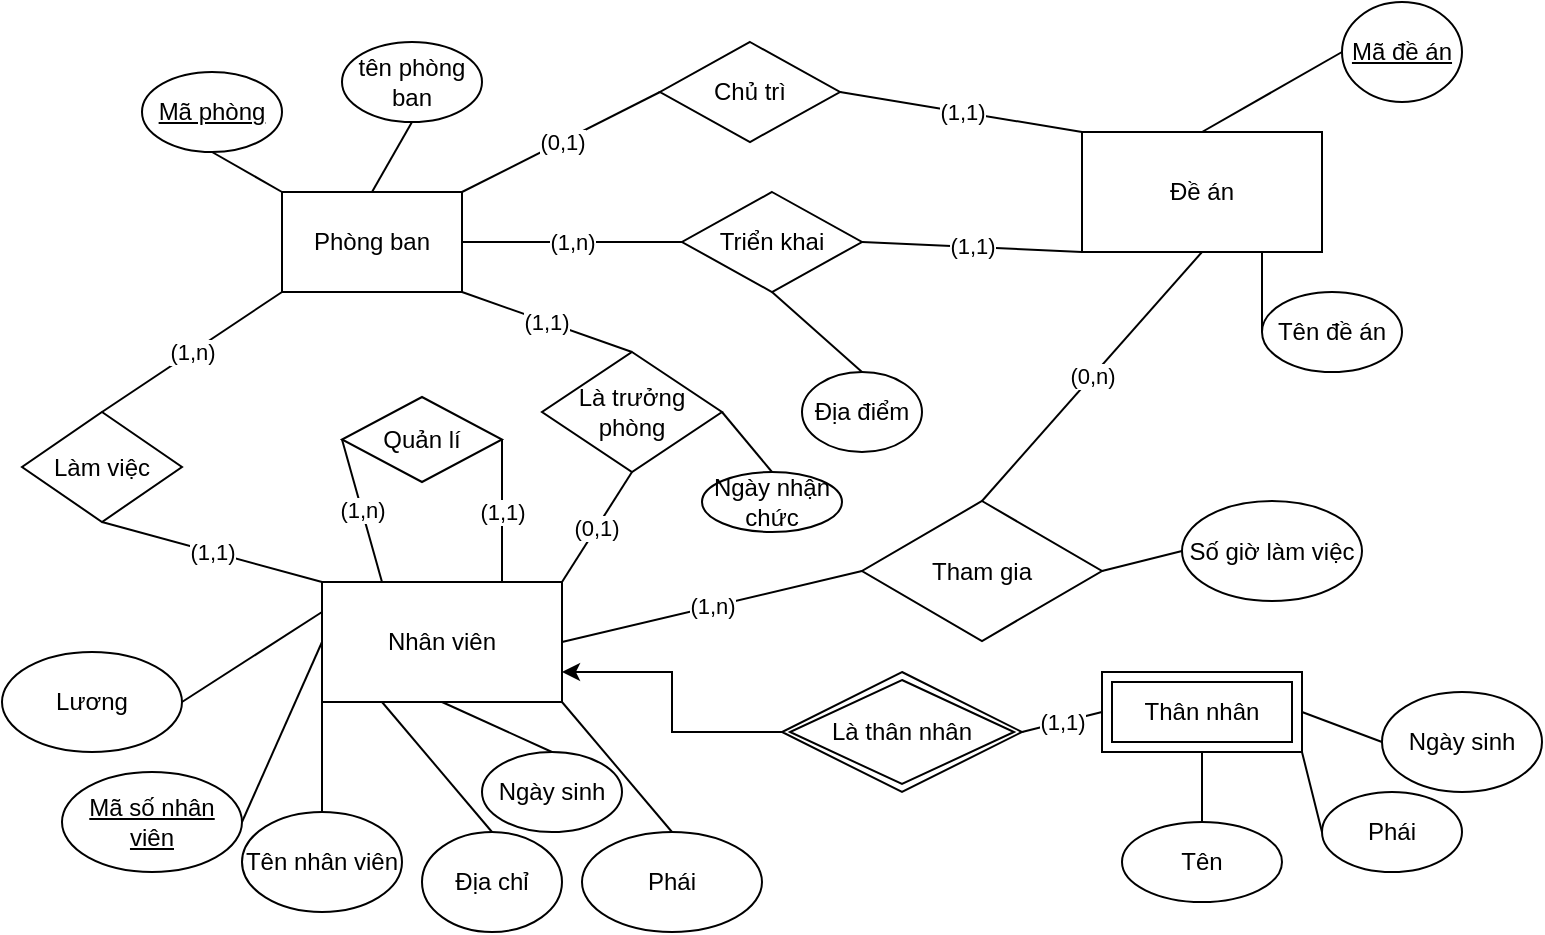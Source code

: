 <mxfile version="24.0.7" type="device">
  <diagram name="Trang-1" id="UvDl3RivTXZQpmu7C-hD">
    <mxGraphModel dx="1328" dy="493" grid="1" gridSize="10" guides="1" tooltips="1" connect="1" arrows="1" fold="1" page="1" pageScale="1" pageWidth="827" pageHeight="1169" math="0" shadow="0">
      <root>
        <mxCell id="0" />
        <mxCell id="1" parent="0" />
        <mxCell id="ZQ3H37s_ChsrPxQuk-Mt-3" value="Phòng ban" style="rounded=0;whiteSpace=wrap;html=1;" parent="1" vertex="1">
          <mxGeometry x="180" y="360" width="90" height="50" as="geometry" />
        </mxCell>
        <mxCell id="ZQ3H37s_ChsrPxQuk-Mt-4" value="Đề án" style="rounded=0;whiteSpace=wrap;html=1;" parent="1" vertex="1">
          <mxGeometry x="580" y="330" width="120" height="60" as="geometry" />
        </mxCell>
        <mxCell id="ZQ3H37s_ChsrPxQuk-Mt-5" value="Nhân viên" style="rounded=0;whiteSpace=wrap;html=1;" parent="1" vertex="1">
          <mxGeometry x="200" y="555" width="120" height="60" as="geometry" />
        </mxCell>
        <mxCell id="ZQ3H37s_ChsrPxQuk-Mt-10" value="tên phòng ban" style="ellipse;whiteSpace=wrap;html=1;" parent="1" vertex="1">
          <mxGeometry x="210" y="285" width="70" height="40" as="geometry" />
        </mxCell>
        <mxCell id="ZQ3H37s_ChsrPxQuk-Mt-11" value="&lt;u&gt;Mã phòng&lt;/u&gt;" style="ellipse;whiteSpace=wrap;html=1;" parent="1" vertex="1">
          <mxGeometry x="110" y="300" width="70" height="40" as="geometry" />
        </mxCell>
        <mxCell id="ZQ3H37s_ChsrPxQuk-Mt-15" value="" style="endArrow=none;html=1;rounded=0;exitX=0.5;exitY=0;exitDx=0;exitDy=0;entryX=0.5;entryY=1;entryDx=0;entryDy=0;" parent="1" source="ZQ3H37s_ChsrPxQuk-Mt-3" target="ZQ3H37s_ChsrPxQuk-Mt-10" edge="1">
          <mxGeometry relative="1" as="geometry">
            <mxPoint x="310" y="460" as="sourcePoint" />
            <mxPoint x="470" y="460" as="targetPoint" />
          </mxGeometry>
        </mxCell>
        <mxCell id="ZQ3H37s_ChsrPxQuk-Mt-20" value="" style="endArrow=none;html=1;rounded=0;exitX=0.5;exitY=1;exitDx=0;exitDy=0;entryX=0;entryY=0;entryDx=0;entryDy=0;" parent="1" source="ZQ3H37s_ChsrPxQuk-Mt-11" target="ZQ3H37s_ChsrPxQuk-Mt-3" edge="1">
          <mxGeometry width="50" height="50" relative="1" as="geometry">
            <mxPoint x="360" y="480" as="sourcePoint" />
            <mxPoint x="410" y="430" as="targetPoint" />
          </mxGeometry>
        </mxCell>
        <mxCell id="ZQ3H37s_ChsrPxQuk-Mt-22" value="Tên đề án" style="ellipse;whiteSpace=wrap;html=1;" parent="1" vertex="1">
          <mxGeometry x="670" y="410" width="70" height="40" as="geometry" />
        </mxCell>
        <mxCell id="ZQ3H37s_ChsrPxQuk-Mt-23" value="&lt;u&gt;Mã đề án&lt;/u&gt;" style="ellipse;whiteSpace=wrap;html=1;" parent="1" vertex="1">
          <mxGeometry x="710" y="265" width="60" height="50" as="geometry" />
        </mxCell>
        <mxCell id="ZQ3H37s_ChsrPxQuk-Mt-24" value="" style="endArrow=none;html=1;rounded=0;entryX=0.5;entryY=0;entryDx=0;entryDy=0;exitX=0;exitY=0.5;exitDx=0;exitDy=0;" parent="1" source="ZQ3H37s_ChsrPxQuk-Mt-23" target="ZQ3H37s_ChsrPxQuk-Mt-4" edge="1">
          <mxGeometry width="50" height="50" relative="1" as="geometry">
            <mxPoint x="510" y="480" as="sourcePoint" />
            <mxPoint x="560" y="430" as="targetPoint" />
          </mxGeometry>
        </mxCell>
        <mxCell id="ZQ3H37s_ChsrPxQuk-Mt-25" value="" style="endArrow=none;html=1;rounded=0;entryX=0.75;entryY=1;entryDx=0;entryDy=0;exitX=0;exitY=0.5;exitDx=0;exitDy=0;" parent="1" source="ZQ3H37s_ChsrPxQuk-Mt-22" target="ZQ3H37s_ChsrPxQuk-Mt-4" edge="1">
          <mxGeometry width="50" height="50" relative="1" as="geometry">
            <mxPoint x="510" y="480" as="sourcePoint" />
            <mxPoint x="560" y="430" as="targetPoint" />
          </mxGeometry>
        </mxCell>
        <mxCell id="ZQ3H37s_ChsrPxQuk-Mt-26" value="&lt;u&gt;Mã số nhân viên&lt;/u&gt;" style="ellipse;whiteSpace=wrap;html=1;" parent="1" vertex="1">
          <mxGeometry x="70" y="650" width="90" height="50" as="geometry" />
        </mxCell>
        <mxCell id="ZQ3H37s_ChsrPxQuk-Mt-27" value="Tên nhân viên" style="ellipse;whiteSpace=wrap;html=1;" parent="1" vertex="1">
          <mxGeometry x="160" y="670" width="80" height="50" as="geometry" />
        </mxCell>
        <mxCell id="ZQ3H37s_ChsrPxQuk-Mt-28" value="Địa chỉ" style="ellipse;whiteSpace=wrap;html=1;" parent="1" vertex="1">
          <mxGeometry x="250" y="680" width="70" height="50" as="geometry" />
        </mxCell>
        <mxCell id="ZQ3H37s_ChsrPxQuk-Mt-29" value="Ngày sinh" style="ellipse;whiteSpace=wrap;html=1;" parent="1" vertex="1">
          <mxGeometry x="280" y="640" width="70" height="40" as="geometry" />
        </mxCell>
        <mxCell id="ZQ3H37s_ChsrPxQuk-Mt-30" value="Phái" style="ellipse;whiteSpace=wrap;html=1;" parent="1" vertex="1">
          <mxGeometry x="330" y="680" width="90" height="50" as="geometry" />
        </mxCell>
        <mxCell id="ZQ3H37s_ChsrPxQuk-Mt-31" value="Lương" style="ellipse;whiteSpace=wrap;html=1;" parent="1" vertex="1">
          <mxGeometry x="40" y="590" width="90" height="50" as="geometry" />
        </mxCell>
        <mxCell id="ZQ3H37s_ChsrPxQuk-Mt-32" value="" style="endArrow=none;html=1;rounded=0;exitX=0;exitY=0.25;exitDx=0;exitDy=0;entryX=1;entryY=0.5;entryDx=0;entryDy=0;" parent="1" source="ZQ3H37s_ChsrPxQuk-Mt-5" target="ZQ3H37s_ChsrPxQuk-Mt-31" edge="1">
          <mxGeometry width="50" height="50" relative="1" as="geometry">
            <mxPoint x="320" y="560" as="sourcePoint" />
            <mxPoint x="370" y="510" as="targetPoint" />
          </mxGeometry>
        </mxCell>
        <mxCell id="ZQ3H37s_ChsrPxQuk-Mt-33" value="" style="endArrow=none;html=1;rounded=0;exitX=0;exitY=0.5;exitDx=0;exitDy=0;entryX=1;entryY=0.5;entryDx=0;entryDy=0;" parent="1" source="ZQ3H37s_ChsrPxQuk-Mt-5" target="ZQ3H37s_ChsrPxQuk-Mt-26" edge="1">
          <mxGeometry width="50" height="50" relative="1" as="geometry">
            <mxPoint x="320" y="560" as="sourcePoint" />
            <mxPoint x="180" y="580" as="targetPoint" />
          </mxGeometry>
        </mxCell>
        <mxCell id="ZQ3H37s_ChsrPxQuk-Mt-34" value="" style="endArrow=none;html=1;rounded=0;exitX=0;exitY=0.75;exitDx=0;exitDy=0;entryX=0.5;entryY=0;entryDx=0;entryDy=0;" parent="1" source="ZQ3H37s_ChsrPxQuk-Mt-5" target="ZQ3H37s_ChsrPxQuk-Mt-27" edge="1">
          <mxGeometry width="50" height="50" relative="1" as="geometry">
            <mxPoint x="320" y="560" as="sourcePoint" />
            <mxPoint x="370" y="510" as="targetPoint" />
          </mxGeometry>
        </mxCell>
        <mxCell id="ZQ3H37s_ChsrPxQuk-Mt-35" value="" style="endArrow=none;html=1;rounded=0;exitX=0.25;exitY=1;exitDx=0;exitDy=0;entryX=0.5;entryY=0;entryDx=0;entryDy=0;" parent="1" source="ZQ3H37s_ChsrPxQuk-Mt-5" target="ZQ3H37s_ChsrPxQuk-Mt-28" edge="1">
          <mxGeometry width="50" height="50" relative="1" as="geometry">
            <mxPoint x="320" y="560" as="sourcePoint" />
            <mxPoint x="370" y="510" as="targetPoint" />
          </mxGeometry>
        </mxCell>
        <mxCell id="ZQ3H37s_ChsrPxQuk-Mt-36" value="" style="endArrow=none;html=1;rounded=0;exitX=0.5;exitY=1;exitDx=0;exitDy=0;entryX=0.5;entryY=0;entryDx=0;entryDy=0;" parent="1" source="ZQ3H37s_ChsrPxQuk-Mt-5" target="ZQ3H37s_ChsrPxQuk-Mt-29" edge="1">
          <mxGeometry width="50" height="50" relative="1" as="geometry">
            <mxPoint x="320" y="560" as="sourcePoint" />
            <mxPoint x="370" y="510" as="targetPoint" />
          </mxGeometry>
        </mxCell>
        <mxCell id="ZQ3H37s_ChsrPxQuk-Mt-37" value="" style="endArrow=none;html=1;rounded=0;exitX=1;exitY=1;exitDx=0;exitDy=0;entryX=0.5;entryY=0;entryDx=0;entryDy=0;" parent="1" source="ZQ3H37s_ChsrPxQuk-Mt-5" target="ZQ3H37s_ChsrPxQuk-Mt-30" edge="1">
          <mxGeometry width="50" height="50" relative="1" as="geometry">
            <mxPoint x="320" y="560" as="sourcePoint" />
            <mxPoint x="370" y="510" as="targetPoint" />
          </mxGeometry>
        </mxCell>
        <mxCell id="ZQ3H37s_ChsrPxQuk-Mt-38" value="Là trưởng phòng" style="rhombus;whiteSpace=wrap;html=1;" parent="1" vertex="1">
          <mxGeometry x="310" y="440" width="90" height="60" as="geometry" />
        </mxCell>
        <mxCell id="ZQ3H37s_ChsrPxQuk-Mt-41" value="Làm việc" style="rhombus;whiteSpace=wrap;html=1;" parent="1" vertex="1">
          <mxGeometry x="50" y="470" width="80" height="55" as="geometry" />
        </mxCell>
        <mxCell id="ZQ3H37s_ChsrPxQuk-Mt-64" value="(1,1)" style="endArrow=none;html=1;rounded=0;exitX=0;exitY=0;exitDx=0;exitDy=0;entryX=0.5;entryY=1;entryDx=0;entryDy=0;" parent="1" source="ZQ3H37s_ChsrPxQuk-Mt-5" target="ZQ3H37s_ChsrPxQuk-Mt-41" edge="1">
          <mxGeometry relative="1" as="geometry">
            <mxPoint x="190" y="510" as="sourcePoint" />
            <mxPoint x="350" y="510" as="targetPoint" />
          </mxGeometry>
        </mxCell>
        <mxCell id="ZQ3H37s_ChsrPxQuk-Mt-65" value="(1,n)" style="endArrow=none;html=1;rounded=0;exitX=0.5;exitY=0;exitDx=0;exitDy=0;entryX=0;entryY=1;entryDx=0;entryDy=0;" parent="1" source="ZQ3H37s_ChsrPxQuk-Mt-41" target="ZQ3H37s_ChsrPxQuk-Mt-3" edge="1">
          <mxGeometry relative="1" as="geometry">
            <mxPoint x="170" y="490" as="sourcePoint" />
            <mxPoint x="330" y="490" as="targetPoint" />
          </mxGeometry>
        </mxCell>
        <mxCell id="ZQ3H37s_ChsrPxQuk-Mt-66" value="(0,1)" style="endArrow=none;html=1;rounded=0;exitX=1;exitY=0;exitDx=0;exitDy=0;entryX=0.5;entryY=1;entryDx=0;entryDy=0;" parent="1" source="ZQ3H37s_ChsrPxQuk-Mt-5" target="ZQ3H37s_ChsrPxQuk-Mt-38" edge="1">
          <mxGeometry relative="1" as="geometry">
            <mxPoint x="320" y="550" as="sourcePoint" />
            <mxPoint x="370" y="570" as="targetPoint" />
          </mxGeometry>
        </mxCell>
        <mxCell id="ZQ3H37s_ChsrPxQuk-Mt-67" value="(1,1)" style="endArrow=none;html=1;rounded=0;exitX=1;exitY=1;exitDx=0;exitDy=0;entryX=0.5;entryY=0;entryDx=0;entryDy=0;" parent="1" source="ZQ3H37s_ChsrPxQuk-Mt-3" target="ZQ3H37s_ChsrPxQuk-Mt-38" edge="1">
          <mxGeometry relative="1" as="geometry">
            <mxPoint x="210" y="440" as="sourcePoint" />
            <mxPoint x="370" y="440" as="targetPoint" />
          </mxGeometry>
        </mxCell>
        <mxCell id="ZQ3H37s_ChsrPxQuk-Mt-68" value="Chủ trì" style="rhombus;whiteSpace=wrap;html=1;" parent="1" vertex="1">
          <mxGeometry x="369" y="285" width="90" height="50" as="geometry" />
        </mxCell>
        <mxCell id="ZQ3H37s_ChsrPxQuk-Mt-69" value="(0,1)" style="endArrow=none;html=1;rounded=0;exitX=1;exitY=0;exitDx=0;exitDy=0;entryX=0;entryY=0.5;entryDx=0;entryDy=0;" parent="1" source="ZQ3H37s_ChsrPxQuk-Mt-3" target="ZQ3H37s_ChsrPxQuk-Mt-68" edge="1">
          <mxGeometry width="50" height="50" relative="1" as="geometry">
            <mxPoint x="310" y="450" as="sourcePoint" />
            <mxPoint x="360" y="400" as="targetPoint" />
          </mxGeometry>
        </mxCell>
        <mxCell id="ZQ3H37s_ChsrPxQuk-Mt-70" value="(1,1)" style="endArrow=none;html=1;rounded=0;exitX=1;exitY=0.5;exitDx=0;exitDy=0;entryX=0;entryY=0;entryDx=0;entryDy=0;" parent="1" source="ZQ3H37s_ChsrPxQuk-Mt-68" target="ZQ3H37s_ChsrPxQuk-Mt-4" edge="1">
          <mxGeometry width="50" height="50" relative="1" as="geometry">
            <mxPoint x="410" y="450" as="sourcePoint" />
            <mxPoint x="460" y="400" as="targetPoint" />
          </mxGeometry>
        </mxCell>
        <mxCell id="ZQ3H37s_ChsrPxQuk-Mt-71" value="Triển khai" style="rhombus;whiteSpace=wrap;html=1;" parent="1" vertex="1">
          <mxGeometry x="380" y="360" width="90" height="50" as="geometry" />
        </mxCell>
        <mxCell id="ZQ3H37s_ChsrPxQuk-Mt-72" value="Ngày nhận chức" style="ellipse;whiteSpace=wrap;html=1;" parent="1" vertex="1">
          <mxGeometry x="390" y="500" width="70" height="30" as="geometry" />
        </mxCell>
        <mxCell id="ZQ3H37s_ChsrPxQuk-Mt-75" value="" style="endArrow=none;html=1;rounded=0;exitX=1;exitY=0.5;exitDx=0;exitDy=0;entryX=0.5;entryY=0;entryDx=0;entryDy=0;" parent="1" source="ZQ3H37s_ChsrPxQuk-Mt-38" target="ZQ3H37s_ChsrPxQuk-Mt-72" edge="1">
          <mxGeometry width="50" height="50" relative="1" as="geometry">
            <mxPoint x="300" y="450" as="sourcePoint" />
            <mxPoint x="350" y="400" as="targetPoint" />
          </mxGeometry>
        </mxCell>
        <mxCell id="ZQ3H37s_ChsrPxQuk-Mt-76" value="(1,n)" style="endArrow=none;html=1;rounded=0;exitX=1;exitY=0.5;exitDx=0;exitDy=0;entryX=0;entryY=0.5;entryDx=0;entryDy=0;" parent="1" source="ZQ3H37s_ChsrPxQuk-Mt-3" target="ZQ3H37s_ChsrPxQuk-Mt-71" edge="1">
          <mxGeometry width="50" height="50" relative="1" as="geometry">
            <mxPoint x="400" y="440" as="sourcePoint" />
            <mxPoint x="450" y="390" as="targetPoint" />
          </mxGeometry>
        </mxCell>
        <mxCell id="ZQ3H37s_ChsrPxQuk-Mt-77" value="(1,1)" style="endArrow=none;html=1;rounded=0;entryX=0;entryY=1;entryDx=0;entryDy=0;exitX=1;exitY=0.5;exitDx=0;exitDy=0;" parent="1" source="ZQ3H37s_ChsrPxQuk-Mt-71" target="ZQ3H37s_ChsrPxQuk-Mt-4" edge="1">
          <mxGeometry width="50" height="50" relative="1" as="geometry">
            <mxPoint x="400" y="440" as="sourcePoint" />
            <mxPoint x="450" y="390" as="targetPoint" />
          </mxGeometry>
        </mxCell>
        <mxCell id="ZQ3H37s_ChsrPxQuk-Mt-78" value="Địa điểm" style="ellipse;whiteSpace=wrap;html=1;" parent="1" vertex="1">
          <mxGeometry x="440" y="450" width="60" height="40" as="geometry" />
        </mxCell>
        <mxCell id="ZQ3H37s_ChsrPxQuk-Mt-79" value="" style="endArrow=none;html=1;rounded=0;exitX=0.5;exitY=1;exitDx=0;exitDy=0;entryX=0.5;entryY=0;entryDx=0;entryDy=0;" parent="1" source="ZQ3H37s_ChsrPxQuk-Mt-71" target="ZQ3H37s_ChsrPxQuk-Mt-78" edge="1">
          <mxGeometry width="50" height="50" relative="1" as="geometry">
            <mxPoint x="400" y="440" as="sourcePoint" />
            <mxPoint x="450" y="390" as="targetPoint" />
          </mxGeometry>
        </mxCell>
        <mxCell id="ZQ3H37s_ChsrPxQuk-Mt-80" value="Tham gia" style="rhombus;whiteSpace=wrap;html=1;" parent="1" vertex="1">
          <mxGeometry x="470" y="514.5" width="120" height="70" as="geometry" />
        </mxCell>
        <mxCell id="ZQ3H37s_ChsrPxQuk-Mt-81" value="(1,n)" style="endArrow=none;html=1;rounded=0;exitX=1;exitY=0.5;exitDx=0;exitDy=0;entryX=0;entryY=0.5;entryDx=0;entryDy=0;" parent="1" source="ZQ3H37s_ChsrPxQuk-Mt-5" target="ZQ3H37s_ChsrPxQuk-Mt-80" edge="1">
          <mxGeometry width="50" height="50" relative="1" as="geometry">
            <mxPoint x="440" y="560" as="sourcePoint" />
            <mxPoint x="490" y="510" as="targetPoint" />
          </mxGeometry>
        </mxCell>
        <mxCell id="ZQ3H37s_ChsrPxQuk-Mt-83" value="(0,n)" style="endArrow=none;html=1;rounded=0;exitX=0.5;exitY=0;exitDx=0;exitDy=0;entryX=0.5;entryY=1;entryDx=0;entryDy=0;" parent="1" source="ZQ3H37s_ChsrPxQuk-Mt-80" target="ZQ3H37s_ChsrPxQuk-Mt-4" edge="1">
          <mxGeometry width="50" height="50" relative="1" as="geometry">
            <mxPoint x="440" y="560" as="sourcePoint" />
            <mxPoint x="490" y="510" as="targetPoint" />
          </mxGeometry>
        </mxCell>
        <mxCell id="ZQ3H37s_ChsrPxQuk-Mt-84" value="Số giờ làm việc" style="ellipse;whiteSpace=wrap;html=1;" parent="1" vertex="1">
          <mxGeometry x="630" y="514.5" width="90" height="50" as="geometry" />
        </mxCell>
        <mxCell id="ZQ3H37s_ChsrPxQuk-Mt-85" value="" style="endArrow=none;html=1;rounded=0;entryX=0;entryY=0.5;entryDx=0;entryDy=0;exitX=1;exitY=0.5;exitDx=0;exitDy=0;" parent="1" source="ZQ3H37s_ChsrPxQuk-Mt-80" target="ZQ3H37s_ChsrPxQuk-Mt-84" edge="1">
          <mxGeometry width="50" height="50" relative="1" as="geometry">
            <mxPoint x="440" y="560" as="sourcePoint" />
            <mxPoint x="490" y="510" as="targetPoint" />
          </mxGeometry>
        </mxCell>
        <mxCell id="ZQ3H37s_ChsrPxQuk-Mt-86" value="Quản lí" style="rhombus;whiteSpace=wrap;html=1;" parent="1" vertex="1">
          <mxGeometry x="210" y="462.5" width="80" height="42.5" as="geometry" />
        </mxCell>
        <mxCell id="ZQ3H37s_ChsrPxQuk-Mt-87" value="(1,n)" style="endArrow=none;html=1;rounded=0;entryX=0;entryY=0.5;entryDx=0;entryDy=0;exitX=0.25;exitY=0;exitDx=0;exitDy=0;" parent="1" source="ZQ3H37s_ChsrPxQuk-Mt-5" target="ZQ3H37s_ChsrPxQuk-Mt-86" edge="1">
          <mxGeometry width="50" height="50" relative="1" as="geometry">
            <mxPoint x="140" y="570" as="sourcePoint" />
            <mxPoint x="190" y="520" as="targetPoint" />
          </mxGeometry>
        </mxCell>
        <mxCell id="ZQ3H37s_ChsrPxQuk-Mt-88" value="(1,1)" style="endArrow=none;html=1;rounded=0;entryX=1;entryY=0.5;entryDx=0;entryDy=0;exitX=0.75;exitY=0;exitDx=0;exitDy=0;" parent="1" source="ZQ3H37s_ChsrPxQuk-Mt-5" target="ZQ3H37s_ChsrPxQuk-Mt-86" edge="1">
          <mxGeometry width="50" height="50" relative="1" as="geometry">
            <mxPoint x="190" y="570" as="sourcePoint" />
            <mxPoint x="240" y="520" as="targetPoint" />
          </mxGeometry>
        </mxCell>
        <mxCell id="ZQ3H37s_ChsrPxQuk-Mt-91" value="Thân nhân" style="shape=ext;margin=3;double=1;whiteSpace=wrap;html=1;align=center;" parent="1" vertex="1">
          <mxGeometry x="590" y="600" width="100" height="40" as="geometry" />
        </mxCell>
        <mxCell id="ZQ3H37s_ChsrPxQuk-Mt-92" value="Tên" style="ellipse;whiteSpace=wrap;html=1;" parent="1" vertex="1">
          <mxGeometry x="600" y="675" width="80" height="40" as="geometry" />
        </mxCell>
        <mxCell id="ZQ3H37s_ChsrPxQuk-Mt-93" value="Phái" style="ellipse;whiteSpace=wrap;html=1;" parent="1" vertex="1">
          <mxGeometry x="700" y="660" width="70" height="40" as="geometry" />
        </mxCell>
        <mxCell id="ZQ3H37s_ChsrPxQuk-Mt-94" value="Ngày sinh" style="ellipse;whiteSpace=wrap;html=1;" parent="1" vertex="1">
          <mxGeometry x="730" y="610" width="80" height="50" as="geometry" />
        </mxCell>
        <mxCell id="ZQ3H37s_ChsrPxQuk-Mt-95" value="" style="endArrow=none;html=1;rounded=0;exitX=0.5;exitY=0;exitDx=0;exitDy=0;entryX=0.5;entryY=1;entryDx=0;entryDy=0;" parent="1" source="ZQ3H37s_ChsrPxQuk-Mt-92" target="ZQ3H37s_ChsrPxQuk-Mt-91" edge="1">
          <mxGeometry width="50" height="50" relative="1" as="geometry">
            <mxPoint x="590" y="670" as="sourcePoint" />
            <mxPoint x="640" y="620" as="targetPoint" />
          </mxGeometry>
        </mxCell>
        <mxCell id="ZQ3H37s_ChsrPxQuk-Mt-96" value="" style="endArrow=none;html=1;rounded=0;entryX=0;entryY=0.5;entryDx=0;entryDy=0;exitX=1;exitY=1;exitDx=0;exitDy=0;" parent="1" source="ZQ3H37s_ChsrPxQuk-Mt-91" target="ZQ3H37s_ChsrPxQuk-Mt-93" edge="1">
          <mxGeometry width="50" height="50" relative="1" as="geometry">
            <mxPoint x="590" y="670" as="sourcePoint" />
            <mxPoint x="640" y="620" as="targetPoint" />
          </mxGeometry>
        </mxCell>
        <mxCell id="ZQ3H37s_ChsrPxQuk-Mt-97" value="" style="endArrow=none;html=1;rounded=0;entryX=0;entryY=0.5;entryDx=0;entryDy=0;exitX=1;exitY=0.5;exitDx=0;exitDy=0;" parent="1" source="ZQ3H37s_ChsrPxQuk-Mt-91" target="ZQ3H37s_ChsrPxQuk-Mt-94" edge="1">
          <mxGeometry width="50" height="50" relative="1" as="geometry">
            <mxPoint x="590" y="670" as="sourcePoint" />
            <mxPoint x="640" y="620" as="targetPoint" />
          </mxGeometry>
        </mxCell>
        <mxCell id="ZQ3H37s_ChsrPxQuk-Mt-101" value="(1,1)" style="endArrow=none;html=1;rounded=0;entryX=0;entryY=0.5;entryDx=0;entryDy=0;exitX=1;exitY=0.5;exitDx=0;exitDy=0;" parent="1" target="ZQ3H37s_ChsrPxQuk-Mt-91" edge="1">
          <mxGeometry relative="1" as="geometry">
            <mxPoint x="550" y="630" as="sourcePoint" />
            <mxPoint x="520" y="520" as="targetPoint" />
          </mxGeometry>
        </mxCell>
        <mxCell id="IbqKJCmevMctZb_8BN6G-1" style="edgeStyle=orthogonalEdgeStyle;rounded=0;orthogonalLoop=1;jettySize=auto;html=1;exitX=0;exitY=0.5;exitDx=0;exitDy=0;entryX=1;entryY=0.75;entryDx=0;entryDy=0;" parent="1" source="ZQ3H37s_ChsrPxQuk-Mt-104" target="ZQ3H37s_ChsrPxQuk-Mt-5" edge="1">
          <mxGeometry relative="1" as="geometry" />
        </mxCell>
        <mxCell id="ZQ3H37s_ChsrPxQuk-Mt-104" value="Là thân nhân" style="shape=rhombus;double=1;perimeter=rhombusPerimeter;whiteSpace=wrap;html=1;align=center;" parent="1" vertex="1">
          <mxGeometry x="430" y="600" width="120" height="60" as="geometry" />
        </mxCell>
      </root>
    </mxGraphModel>
  </diagram>
</mxfile>

